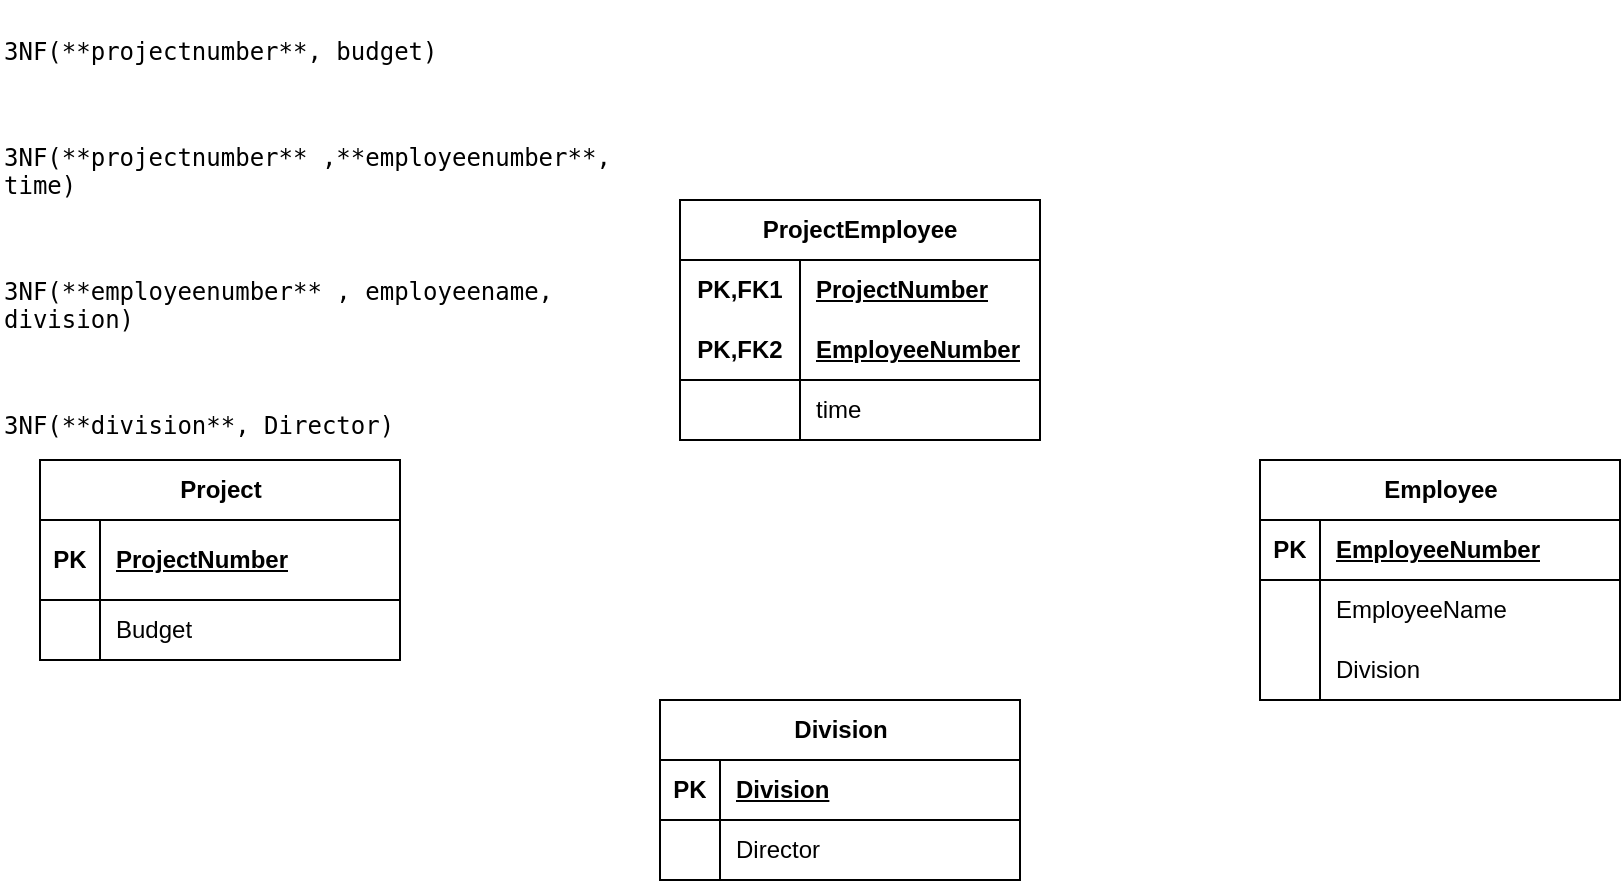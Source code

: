 <mxfile version="24.8.6">
  <diagram name="Pagina-1" id="pg3tXGFbnmsUZEJgLP9_">
    <mxGraphModel dx="1877" dy="503" grid="1" gridSize="10" guides="1" tooltips="1" connect="1" arrows="1" fold="1" page="1" pageScale="1" pageWidth="827" pageHeight="1169" math="0" shadow="0">
      <root>
        <mxCell id="0" />
        <mxCell id="1" parent="0" />
        <mxCell id="ASxC-5lhO95S4zxQDopI-1" value="Project" style="shape=table;startSize=30;container=1;collapsible=1;childLayout=tableLayout;fixedRows=1;rowLines=0;fontStyle=1;align=center;resizeLast=1;html=1;" vertex="1" parent="1">
          <mxGeometry x="-30" y="250" width="180" height="100" as="geometry" />
        </mxCell>
        <mxCell id="ASxC-5lhO95S4zxQDopI-2" value="" style="shape=tableRow;horizontal=0;startSize=0;swimlaneHead=0;swimlaneBody=0;fillColor=none;collapsible=0;dropTarget=0;points=[[0,0.5],[1,0.5]];portConstraint=eastwest;top=0;left=0;right=0;bottom=1;" vertex="1" parent="ASxC-5lhO95S4zxQDopI-1">
          <mxGeometry y="30" width="180" height="40" as="geometry" />
        </mxCell>
        <mxCell id="ASxC-5lhO95S4zxQDopI-3" value="PK" style="shape=partialRectangle;connectable=0;fillColor=none;top=0;left=0;bottom=0;right=0;fontStyle=1;overflow=hidden;whiteSpace=wrap;html=1;" vertex="1" parent="ASxC-5lhO95S4zxQDopI-2">
          <mxGeometry width="30" height="40" as="geometry">
            <mxRectangle width="30" height="40" as="alternateBounds" />
          </mxGeometry>
        </mxCell>
        <mxCell id="ASxC-5lhO95S4zxQDopI-4" value="ProjectNumber" style="shape=partialRectangle;connectable=0;fillColor=none;top=0;left=0;bottom=0;right=0;align=left;spacingLeft=6;fontStyle=5;overflow=hidden;whiteSpace=wrap;html=1;" vertex="1" parent="ASxC-5lhO95S4zxQDopI-2">
          <mxGeometry x="30" width="150" height="40" as="geometry">
            <mxRectangle width="150" height="40" as="alternateBounds" />
          </mxGeometry>
        </mxCell>
        <mxCell id="ASxC-5lhO95S4zxQDopI-5" value="" style="shape=tableRow;horizontal=0;startSize=0;swimlaneHead=0;swimlaneBody=0;fillColor=none;collapsible=0;dropTarget=0;points=[[0,0.5],[1,0.5]];portConstraint=eastwest;top=0;left=0;right=0;bottom=0;" vertex="1" parent="ASxC-5lhO95S4zxQDopI-1">
          <mxGeometry y="70" width="180" height="30" as="geometry" />
        </mxCell>
        <mxCell id="ASxC-5lhO95S4zxQDopI-6" value="" style="shape=partialRectangle;connectable=0;fillColor=none;top=0;left=0;bottom=0;right=0;editable=1;overflow=hidden;whiteSpace=wrap;html=1;" vertex="1" parent="ASxC-5lhO95S4zxQDopI-5">
          <mxGeometry width="30" height="30" as="geometry">
            <mxRectangle width="30" height="30" as="alternateBounds" />
          </mxGeometry>
        </mxCell>
        <mxCell id="ASxC-5lhO95S4zxQDopI-7" value="Budget" style="shape=partialRectangle;connectable=0;fillColor=none;top=0;left=0;bottom=0;right=0;align=left;spacingLeft=6;overflow=hidden;whiteSpace=wrap;html=1;" vertex="1" parent="ASxC-5lhO95S4zxQDopI-5">
          <mxGeometry x="30" width="150" height="30" as="geometry">
            <mxRectangle width="150" height="30" as="alternateBounds" />
          </mxGeometry>
        </mxCell>
        <mxCell id="ASxC-5lhO95S4zxQDopI-17" value="&lt;p&gt;&lt;code&gt;3NF(**projectnumber**, budget)&lt;/code&gt;&lt;/p&gt;&#xa;&lt;p&gt;&lt;code&gt;3NF(**projectnumber** ,**employeenumber**, time)&lt;/code&gt;&lt;/p&gt;&#xa;&lt;p&gt;&lt;code&gt;3NF(**employeenumber** , employeename, division)&lt;/code&gt;&lt;/p&gt;&#xa;&lt;p&gt;&lt;code&gt;3NF(**division**, Director)&lt;/code&gt;&lt;/p&gt;" style="text;whiteSpace=wrap;html=1;" vertex="1" parent="1">
          <mxGeometry x="-50" y="20" width="340" height="220" as="geometry" />
        </mxCell>
        <mxCell id="ASxC-5lhO95S4zxQDopI-32" value="ProjectEmployee" style="shape=table;startSize=30;container=1;collapsible=1;childLayout=tableLayout;fixedRows=1;rowLines=0;fontStyle=1;align=center;resizeLast=1;html=1;whiteSpace=wrap;" vertex="1" parent="1">
          <mxGeometry x="290" y="120" width="180" height="120" as="geometry">
            <mxRectangle x="290" y="120" width="130" height="30" as="alternateBounds" />
          </mxGeometry>
        </mxCell>
        <mxCell id="ASxC-5lhO95S4zxQDopI-33" value="" style="shape=tableRow;horizontal=0;startSize=0;swimlaneHead=0;swimlaneBody=0;fillColor=none;collapsible=0;dropTarget=0;points=[[0,0.5],[1,0.5]];portConstraint=eastwest;top=0;left=0;right=0;bottom=0;html=1;" vertex="1" parent="ASxC-5lhO95S4zxQDopI-32">
          <mxGeometry y="30" width="180" height="30" as="geometry" />
        </mxCell>
        <mxCell id="ASxC-5lhO95S4zxQDopI-34" value="PK,FK1" style="shape=partialRectangle;connectable=0;fillColor=none;top=0;left=0;bottom=0;right=0;fontStyle=1;overflow=hidden;html=1;whiteSpace=wrap;" vertex="1" parent="ASxC-5lhO95S4zxQDopI-33">
          <mxGeometry width="60" height="30" as="geometry">
            <mxRectangle width="60" height="30" as="alternateBounds" />
          </mxGeometry>
        </mxCell>
        <mxCell id="ASxC-5lhO95S4zxQDopI-35" value="ProjectNumber" style="shape=partialRectangle;connectable=0;fillColor=none;top=0;left=0;bottom=0;right=0;align=left;spacingLeft=6;fontStyle=5;overflow=hidden;html=1;whiteSpace=wrap;" vertex="1" parent="ASxC-5lhO95S4zxQDopI-33">
          <mxGeometry x="60" width="120" height="30" as="geometry">
            <mxRectangle width="120" height="30" as="alternateBounds" />
          </mxGeometry>
        </mxCell>
        <mxCell id="ASxC-5lhO95S4zxQDopI-36" value="" style="shape=tableRow;horizontal=0;startSize=0;swimlaneHead=0;swimlaneBody=0;fillColor=none;collapsible=0;dropTarget=0;points=[[0,0.5],[1,0.5]];portConstraint=eastwest;top=0;left=0;right=0;bottom=1;html=1;" vertex="1" parent="ASxC-5lhO95S4zxQDopI-32">
          <mxGeometry y="60" width="180" height="30" as="geometry" />
        </mxCell>
        <mxCell id="ASxC-5lhO95S4zxQDopI-37" value="PK,FK2" style="shape=partialRectangle;connectable=0;fillColor=none;top=0;left=0;bottom=0;right=0;fontStyle=1;overflow=hidden;html=1;whiteSpace=wrap;" vertex="1" parent="ASxC-5lhO95S4zxQDopI-36">
          <mxGeometry width="60" height="30" as="geometry">
            <mxRectangle width="60" height="30" as="alternateBounds" />
          </mxGeometry>
        </mxCell>
        <mxCell id="ASxC-5lhO95S4zxQDopI-38" value="EmployeeNumber" style="shape=partialRectangle;connectable=0;fillColor=none;top=0;left=0;bottom=0;right=0;align=left;spacingLeft=6;fontStyle=5;overflow=hidden;html=1;whiteSpace=wrap;" vertex="1" parent="ASxC-5lhO95S4zxQDopI-36">
          <mxGeometry x="60" width="120" height="30" as="geometry">
            <mxRectangle width="120" height="30" as="alternateBounds" />
          </mxGeometry>
        </mxCell>
        <mxCell id="ASxC-5lhO95S4zxQDopI-39" value="" style="shape=tableRow;horizontal=0;startSize=0;swimlaneHead=0;swimlaneBody=0;fillColor=none;collapsible=0;dropTarget=0;points=[[0,0.5],[1,0.5]];portConstraint=eastwest;top=0;left=0;right=0;bottom=0;html=1;" vertex="1" parent="ASxC-5lhO95S4zxQDopI-32">
          <mxGeometry y="90" width="180" height="30" as="geometry" />
        </mxCell>
        <mxCell id="ASxC-5lhO95S4zxQDopI-40" value="" style="shape=partialRectangle;connectable=0;fillColor=none;top=0;left=0;bottom=0;right=0;editable=1;overflow=hidden;html=1;whiteSpace=wrap;" vertex="1" parent="ASxC-5lhO95S4zxQDopI-39">
          <mxGeometry width="60" height="30" as="geometry">
            <mxRectangle width="60" height="30" as="alternateBounds" />
          </mxGeometry>
        </mxCell>
        <mxCell id="ASxC-5lhO95S4zxQDopI-41" value="time" style="shape=partialRectangle;connectable=0;fillColor=none;top=0;left=0;bottom=0;right=0;align=left;spacingLeft=6;overflow=hidden;html=1;whiteSpace=wrap;" vertex="1" parent="ASxC-5lhO95S4zxQDopI-39">
          <mxGeometry x="60" width="120" height="30" as="geometry">
            <mxRectangle width="120" height="30" as="alternateBounds" />
          </mxGeometry>
        </mxCell>
        <mxCell id="ASxC-5lhO95S4zxQDopI-45" value="Employee" style="shape=table;startSize=30;container=1;collapsible=1;childLayout=tableLayout;fixedRows=1;rowLines=0;fontStyle=1;align=center;resizeLast=1;html=1;" vertex="1" parent="1">
          <mxGeometry x="580" y="250" width="180" height="120" as="geometry" />
        </mxCell>
        <mxCell id="ASxC-5lhO95S4zxQDopI-46" value="" style="shape=tableRow;horizontal=0;startSize=0;swimlaneHead=0;swimlaneBody=0;fillColor=none;collapsible=0;dropTarget=0;points=[[0,0.5],[1,0.5]];portConstraint=eastwest;top=0;left=0;right=0;bottom=1;" vertex="1" parent="ASxC-5lhO95S4zxQDopI-45">
          <mxGeometry y="30" width="180" height="30" as="geometry" />
        </mxCell>
        <mxCell id="ASxC-5lhO95S4zxQDopI-47" value="PK" style="shape=partialRectangle;connectable=0;fillColor=none;top=0;left=0;bottom=0;right=0;fontStyle=1;overflow=hidden;whiteSpace=wrap;html=1;" vertex="1" parent="ASxC-5lhO95S4zxQDopI-46">
          <mxGeometry width="30" height="30" as="geometry">
            <mxRectangle width="30" height="30" as="alternateBounds" />
          </mxGeometry>
        </mxCell>
        <mxCell id="ASxC-5lhO95S4zxQDopI-48" value="EmployeeNumber" style="shape=partialRectangle;connectable=0;fillColor=none;top=0;left=0;bottom=0;right=0;align=left;spacingLeft=6;fontStyle=5;overflow=hidden;whiteSpace=wrap;html=1;" vertex="1" parent="ASxC-5lhO95S4zxQDopI-46">
          <mxGeometry x="30" width="150" height="30" as="geometry">
            <mxRectangle width="150" height="30" as="alternateBounds" />
          </mxGeometry>
        </mxCell>
        <mxCell id="ASxC-5lhO95S4zxQDopI-49" value="" style="shape=tableRow;horizontal=0;startSize=0;swimlaneHead=0;swimlaneBody=0;fillColor=none;collapsible=0;dropTarget=0;points=[[0,0.5],[1,0.5]];portConstraint=eastwest;top=0;left=0;right=0;bottom=0;" vertex="1" parent="ASxC-5lhO95S4zxQDopI-45">
          <mxGeometry y="60" width="180" height="30" as="geometry" />
        </mxCell>
        <mxCell id="ASxC-5lhO95S4zxQDopI-50" value="" style="shape=partialRectangle;connectable=0;fillColor=none;top=0;left=0;bottom=0;right=0;editable=1;overflow=hidden;whiteSpace=wrap;html=1;" vertex="1" parent="ASxC-5lhO95S4zxQDopI-49">
          <mxGeometry width="30" height="30" as="geometry">
            <mxRectangle width="30" height="30" as="alternateBounds" />
          </mxGeometry>
        </mxCell>
        <mxCell id="ASxC-5lhO95S4zxQDopI-51" value="EmployeeName" style="shape=partialRectangle;connectable=0;fillColor=none;top=0;left=0;bottom=0;right=0;align=left;spacingLeft=6;overflow=hidden;whiteSpace=wrap;html=1;" vertex="1" parent="ASxC-5lhO95S4zxQDopI-49">
          <mxGeometry x="30" width="150" height="30" as="geometry">
            <mxRectangle width="150" height="30" as="alternateBounds" />
          </mxGeometry>
        </mxCell>
        <mxCell id="ASxC-5lhO95S4zxQDopI-52" value="" style="shape=tableRow;horizontal=0;startSize=0;swimlaneHead=0;swimlaneBody=0;fillColor=none;collapsible=0;dropTarget=0;points=[[0,0.5],[1,0.5]];portConstraint=eastwest;top=0;left=0;right=0;bottom=0;" vertex="1" parent="ASxC-5lhO95S4zxQDopI-45">
          <mxGeometry y="90" width="180" height="30" as="geometry" />
        </mxCell>
        <mxCell id="ASxC-5lhO95S4zxQDopI-53" value="" style="shape=partialRectangle;connectable=0;fillColor=none;top=0;left=0;bottom=0;right=0;editable=1;overflow=hidden;whiteSpace=wrap;html=1;" vertex="1" parent="ASxC-5lhO95S4zxQDopI-52">
          <mxGeometry width="30" height="30" as="geometry">
            <mxRectangle width="30" height="30" as="alternateBounds" />
          </mxGeometry>
        </mxCell>
        <mxCell id="ASxC-5lhO95S4zxQDopI-54" value="Division" style="shape=partialRectangle;connectable=0;fillColor=none;top=0;left=0;bottom=0;right=0;align=left;spacingLeft=6;overflow=hidden;whiteSpace=wrap;html=1;" vertex="1" parent="ASxC-5lhO95S4zxQDopI-52">
          <mxGeometry x="30" width="150" height="30" as="geometry">
            <mxRectangle width="150" height="30" as="alternateBounds" />
          </mxGeometry>
        </mxCell>
        <mxCell id="ASxC-5lhO95S4zxQDopI-58" value="Division" style="shape=table;startSize=30;container=1;collapsible=1;childLayout=tableLayout;fixedRows=1;rowLines=0;fontStyle=1;align=center;resizeLast=1;html=1;" vertex="1" parent="1">
          <mxGeometry x="280" y="370" width="180" height="90" as="geometry" />
        </mxCell>
        <mxCell id="ASxC-5lhO95S4zxQDopI-59" value="" style="shape=tableRow;horizontal=0;startSize=0;swimlaneHead=0;swimlaneBody=0;fillColor=none;collapsible=0;dropTarget=0;points=[[0,0.5],[1,0.5]];portConstraint=eastwest;top=0;left=0;right=0;bottom=1;" vertex="1" parent="ASxC-5lhO95S4zxQDopI-58">
          <mxGeometry y="30" width="180" height="30" as="geometry" />
        </mxCell>
        <mxCell id="ASxC-5lhO95S4zxQDopI-60" value="PK" style="shape=partialRectangle;connectable=0;fillColor=none;top=0;left=0;bottom=0;right=0;fontStyle=1;overflow=hidden;whiteSpace=wrap;html=1;" vertex="1" parent="ASxC-5lhO95S4zxQDopI-59">
          <mxGeometry width="30" height="30" as="geometry">
            <mxRectangle width="30" height="30" as="alternateBounds" />
          </mxGeometry>
        </mxCell>
        <mxCell id="ASxC-5lhO95S4zxQDopI-61" value="Division" style="shape=partialRectangle;connectable=0;fillColor=none;top=0;left=0;bottom=0;right=0;align=left;spacingLeft=6;fontStyle=5;overflow=hidden;whiteSpace=wrap;html=1;" vertex="1" parent="ASxC-5lhO95S4zxQDopI-59">
          <mxGeometry x="30" width="150" height="30" as="geometry">
            <mxRectangle width="150" height="30" as="alternateBounds" />
          </mxGeometry>
        </mxCell>
        <mxCell id="ASxC-5lhO95S4zxQDopI-62" value="" style="shape=tableRow;horizontal=0;startSize=0;swimlaneHead=0;swimlaneBody=0;fillColor=none;collapsible=0;dropTarget=0;points=[[0,0.5],[1,0.5]];portConstraint=eastwest;top=0;left=0;right=0;bottom=0;" vertex="1" parent="ASxC-5lhO95S4zxQDopI-58">
          <mxGeometry y="60" width="180" height="30" as="geometry" />
        </mxCell>
        <mxCell id="ASxC-5lhO95S4zxQDopI-63" value="" style="shape=partialRectangle;connectable=0;fillColor=none;top=0;left=0;bottom=0;right=0;editable=1;overflow=hidden;whiteSpace=wrap;html=1;" vertex="1" parent="ASxC-5lhO95S4zxQDopI-62">
          <mxGeometry width="30" height="30" as="geometry">
            <mxRectangle width="30" height="30" as="alternateBounds" />
          </mxGeometry>
        </mxCell>
        <mxCell id="ASxC-5lhO95S4zxQDopI-64" value="Director" style="shape=partialRectangle;connectable=0;fillColor=none;top=0;left=0;bottom=0;right=0;align=left;spacingLeft=6;overflow=hidden;whiteSpace=wrap;html=1;" vertex="1" parent="ASxC-5lhO95S4zxQDopI-62">
          <mxGeometry x="30" width="150" height="30" as="geometry">
            <mxRectangle width="150" height="30" as="alternateBounds" />
          </mxGeometry>
        </mxCell>
      </root>
    </mxGraphModel>
  </diagram>
</mxfile>
